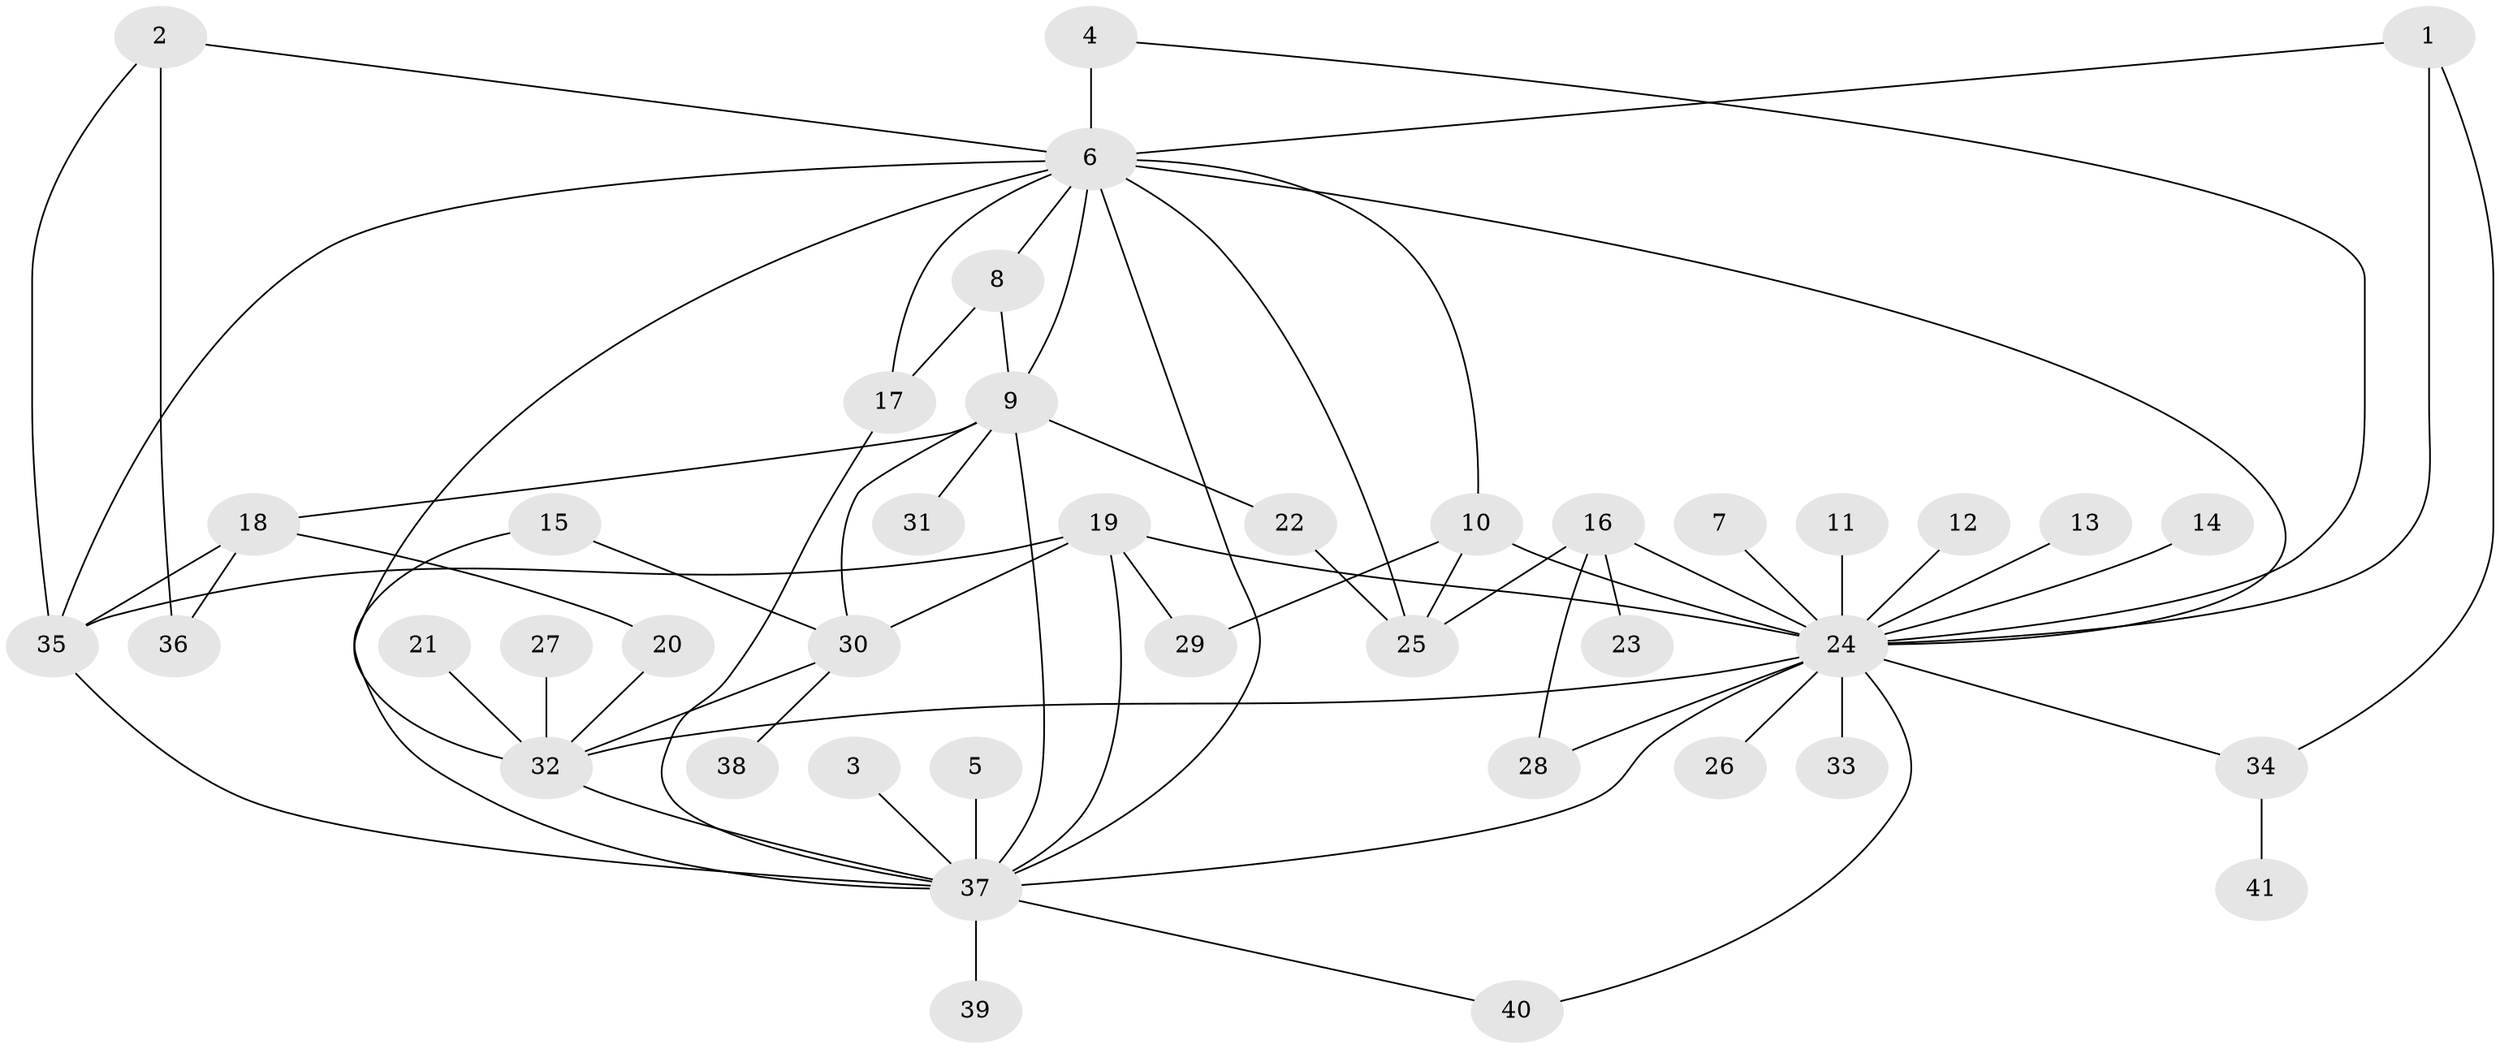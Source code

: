 // original degree distribution, {22: 0.012195121951219513, 17: 0.012195121951219513, 13: 0.012195121951219513, 3: 0.14634146341463414, 8: 0.012195121951219513, 2: 0.1951219512195122, 4: 0.04878048780487805, 5: 0.024390243902439025, 1: 0.47560975609756095, 6: 0.036585365853658534, 7: 0.012195121951219513, 14: 0.012195121951219513}
// Generated by graph-tools (version 1.1) at 2025/01/03/09/25 03:01:46]
// undirected, 41 vertices, 67 edges
graph export_dot {
graph [start="1"]
  node [color=gray90,style=filled];
  1;
  2;
  3;
  4;
  5;
  6;
  7;
  8;
  9;
  10;
  11;
  12;
  13;
  14;
  15;
  16;
  17;
  18;
  19;
  20;
  21;
  22;
  23;
  24;
  25;
  26;
  27;
  28;
  29;
  30;
  31;
  32;
  33;
  34;
  35;
  36;
  37;
  38;
  39;
  40;
  41;
  1 -- 6 [weight=1.0];
  1 -- 24 [weight=1.0];
  1 -- 34 [weight=1.0];
  2 -- 6 [weight=1.0];
  2 -- 35 [weight=1.0];
  2 -- 36 [weight=1.0];
  3 -- 37 [weight=1.0];
  4 -- 6 [weight=2.0];
  4 -- 24 [weight=1.0];
  5 -- 37 [weight=1.0];
  6 -- 8 [weight=1.0];
  6 -- 9 [weight=1.0];
  6 -- 10 [weight=1.0];
  6 -- 17 [weight=2.0];
  6 -- 24 [weight=1.0];
  6 -- 25 [weight=1.0];
  6 -- 32 [weight=1.0];
  6 -- 35 [weight=1.0];
  6 -- 37 [weight=1.0];
  7 -- 24 [weight=1.0];
  8 -- 9 [weight=1.0];
  8 -- 17 [weight=1.0];
  9 -- 18 [weight=1.0];
  9 -- 22 [weight=1.0];
  9 -- 30 [weight=1.0];
  9 -- 31 [weight=1.0];
  9 -- 37 [weight=1.0];
  10 -- 24 [weight=1.0];
  10 -- 25 [weight=1.0];
  10 -- 29 [weight=1.0];
  11 -- 24 [weight=1.0];
  12 -- 24 [weight=1.0];
  13 -- 24 [weight=1.0];
  14 -- 24 [weight=1.0];
  15 -- 30 [weight=1.0];
  15 -- 37 [weight=1.0];
  16 -- 23 [weight=1.0];
  16 -- 24 [weight=1.0];
  16 -- 25 [weight=1.0];
  16 -- 28 [weight=1.0];
  17 -- 37 [weight=1.0];
  18 -- 20 [weight=1.0];
  18 -- 35 [weight=1.0];
  18 -- 36 [weight=1.0];
  19 -- 24 [weight=1.0];
  19 -- 29 [weight=1.0];
  19 -- 30 [weight=1.0];
  19 -- 35 [weight=1.0];
  19 -- 37 [weight=1.0];
  20 -- 32 [weight=1.0];
  21 -- 32 [weight=1.0];
  22 -- 25 [weight=1.0];
  24 -- 26 [weight=1.0];
  24 -- 28 [weight=1.0];
  24 -- 32 [weight=1.0];
  24 -- 33 [weight=1.0];
  24 -- 34 [weight=1.0];
  24 -- 37 [weight=1.0];
  24 -- 40 [weight=1.0];
  27 -- 32 [weight=1.0];
  30 -- 32 [weight=2.0];
  30 -- 38 [weight=1.0];
  32 -- 37 [weight=1.0];
  34 -- 41 [weight=1.0];
  35 -- 37 [weight=1.0];
  37 -- 39 [weight=1.0];
  37 -- 40 [weight=1.0];
}
